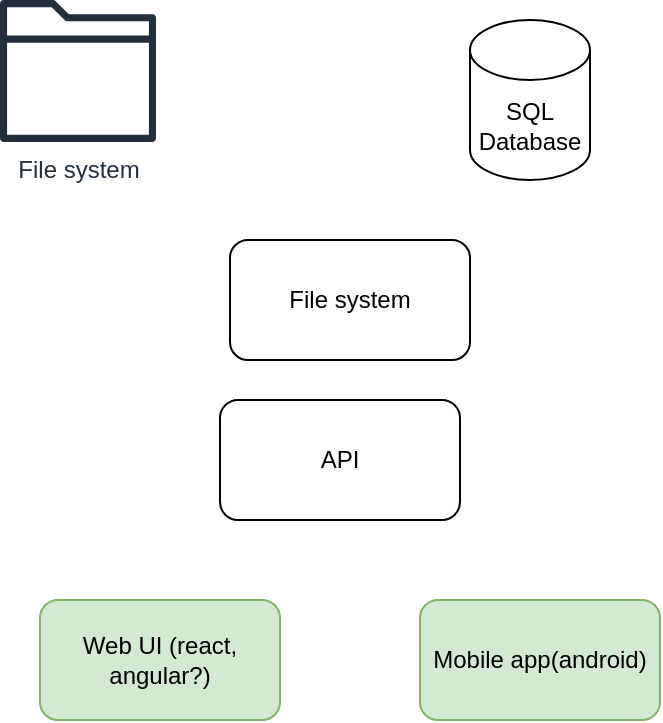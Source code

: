 <mxfile version="21.5.0" type="github">
  <diagram name="Page-1" id="FhG78EAFZ0hF4GGVFW7m">
    <mxGraphModel dx="795" dy="478" grid="1" gridSize="10" guides="1" tooltips="1" connect="1" arrows="1" fold="1" page="1" pageScale="1" pageWidth="850" pageHeight="1100" math="0" shadow="0">
      <root>
        <mxCell id="0" />
        <mxCell id="1" parent="0" />
        <mxCell id="xmg8euFB_mGIyqc1qGaj-2" value="API" style="rounded=1;whiteSpace=wrap;html=1;" vertex="1" parent="1">
          <mxGeometry x="280" y="250" width="120" height="60" as="geometry" />
        </mxCell>
        <mxCell id="xmg8euFB_mGIyqc1qGaj-3" value="Web UI (react, angular?)" style="rounded=1;whiteSpace=wrap;html=1;fillColor=#d5e8d4;strokeColor=#82b366;" vertex="1" parent="1">
          <mxGeometry x="190" y="350" width="120" height="60" as="geometry" />
        </mxCell>
        <mxCell id="xmg8euFB_mGIyqc1qGaj-4" value="Mobile app(android)" style="rounded=1;whiteSpace=wrap;html=1;fillColor=#d5e8d4;strokeColor=#82b366;" vertex="1" parent="1">
          <mxGeometry x="380" y="350" width="120" height="60" as="geometry" />
        </mxCell>
        <mxCell id="xmg8euFB_mGIyqc1qGaj-5" value="File system" style="rounded=1;whiteSpace=wrap;html=1;" vertex="1" parent="1">
          <mxGeometry x="285" y="170" width="120" height="60" as="geometry" />
        </mxCell>
        <mxCell id="xmg8euFB_mGIyqc1qGaj-6" value="SQL Database" style="shape=cylinder3;whiteSpace=wrap;html=1;boundedLbl=1;backgroundOutline=1;size=15;" vertex="1" parent="1">
          <mxGeometry x="405" y="60" width="60" height="80" as="geometry" />
        </mxCell>
        <mxCell id="xmg8euFB_mGIyqc1qGaj-9" value="File system" style="sketch=0;outlineConnect=0;fontColor=#232F3E;gradientColor=none;fillColor=#232F3D;strokeColor=none;dashed=0;verticalLabelPosition=bottom;verticalAlign=top;align=center;html=1;fontSize=12;fontStyle=0;aspect=fixed;pointerEvents=1;shape=mxgraph.aws4.folder;" vertex="1" parent="1">
          <mxGeometry x="170" y="50" width="78" height="71" as="geometry" />
        </mxCell>
      </root>
    </mxGraphModel>
  </diagram>
</mxfile>
